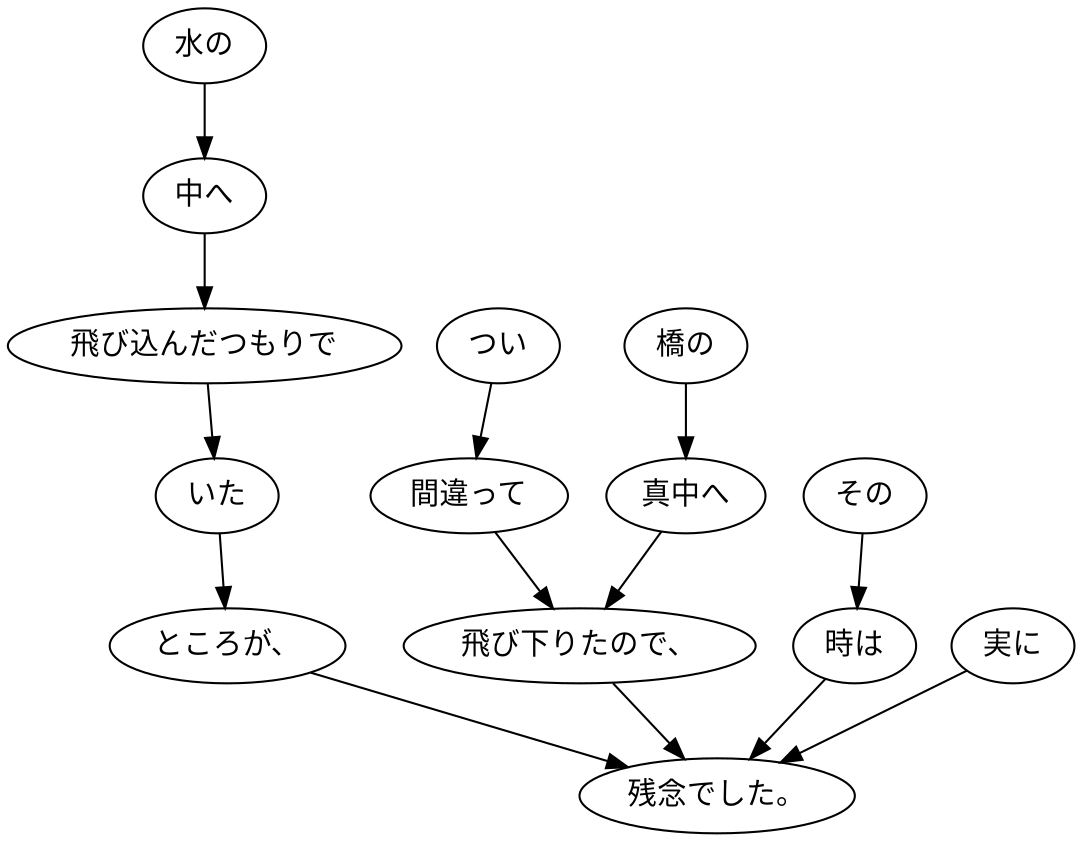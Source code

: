digraph graph1145 {
	node0 [label="水の"];
	node1 [label="中へ"];
	node2 [label="飛び込んだつもりで"];
	node3 [label="いた"];
	node4 [label="ところが、"];
	node5 [label="つい"];
	node6 [label="間違って"];
	node7 [label="橋の"];
	node8 [label="真中へ"];
	node9 [label="飛び下りたので、"];
	node10 [label="その"];
	node11 [label="時は"];
	node12 [label="実に"];
	node13 [label="残念でした。"];
	node0 -> node1;
	node1 -> node2;
	node2 -> node3;
	node3 -> node4;
	node4 -> node13;
	node5 -> node6;
	node6 -> node9;
	node7 -> node8;
	node8 -> node9;
	node9 -> node13;
	node10 -> node11;
	node11 -> node13;
	node12 -> node13;
}
